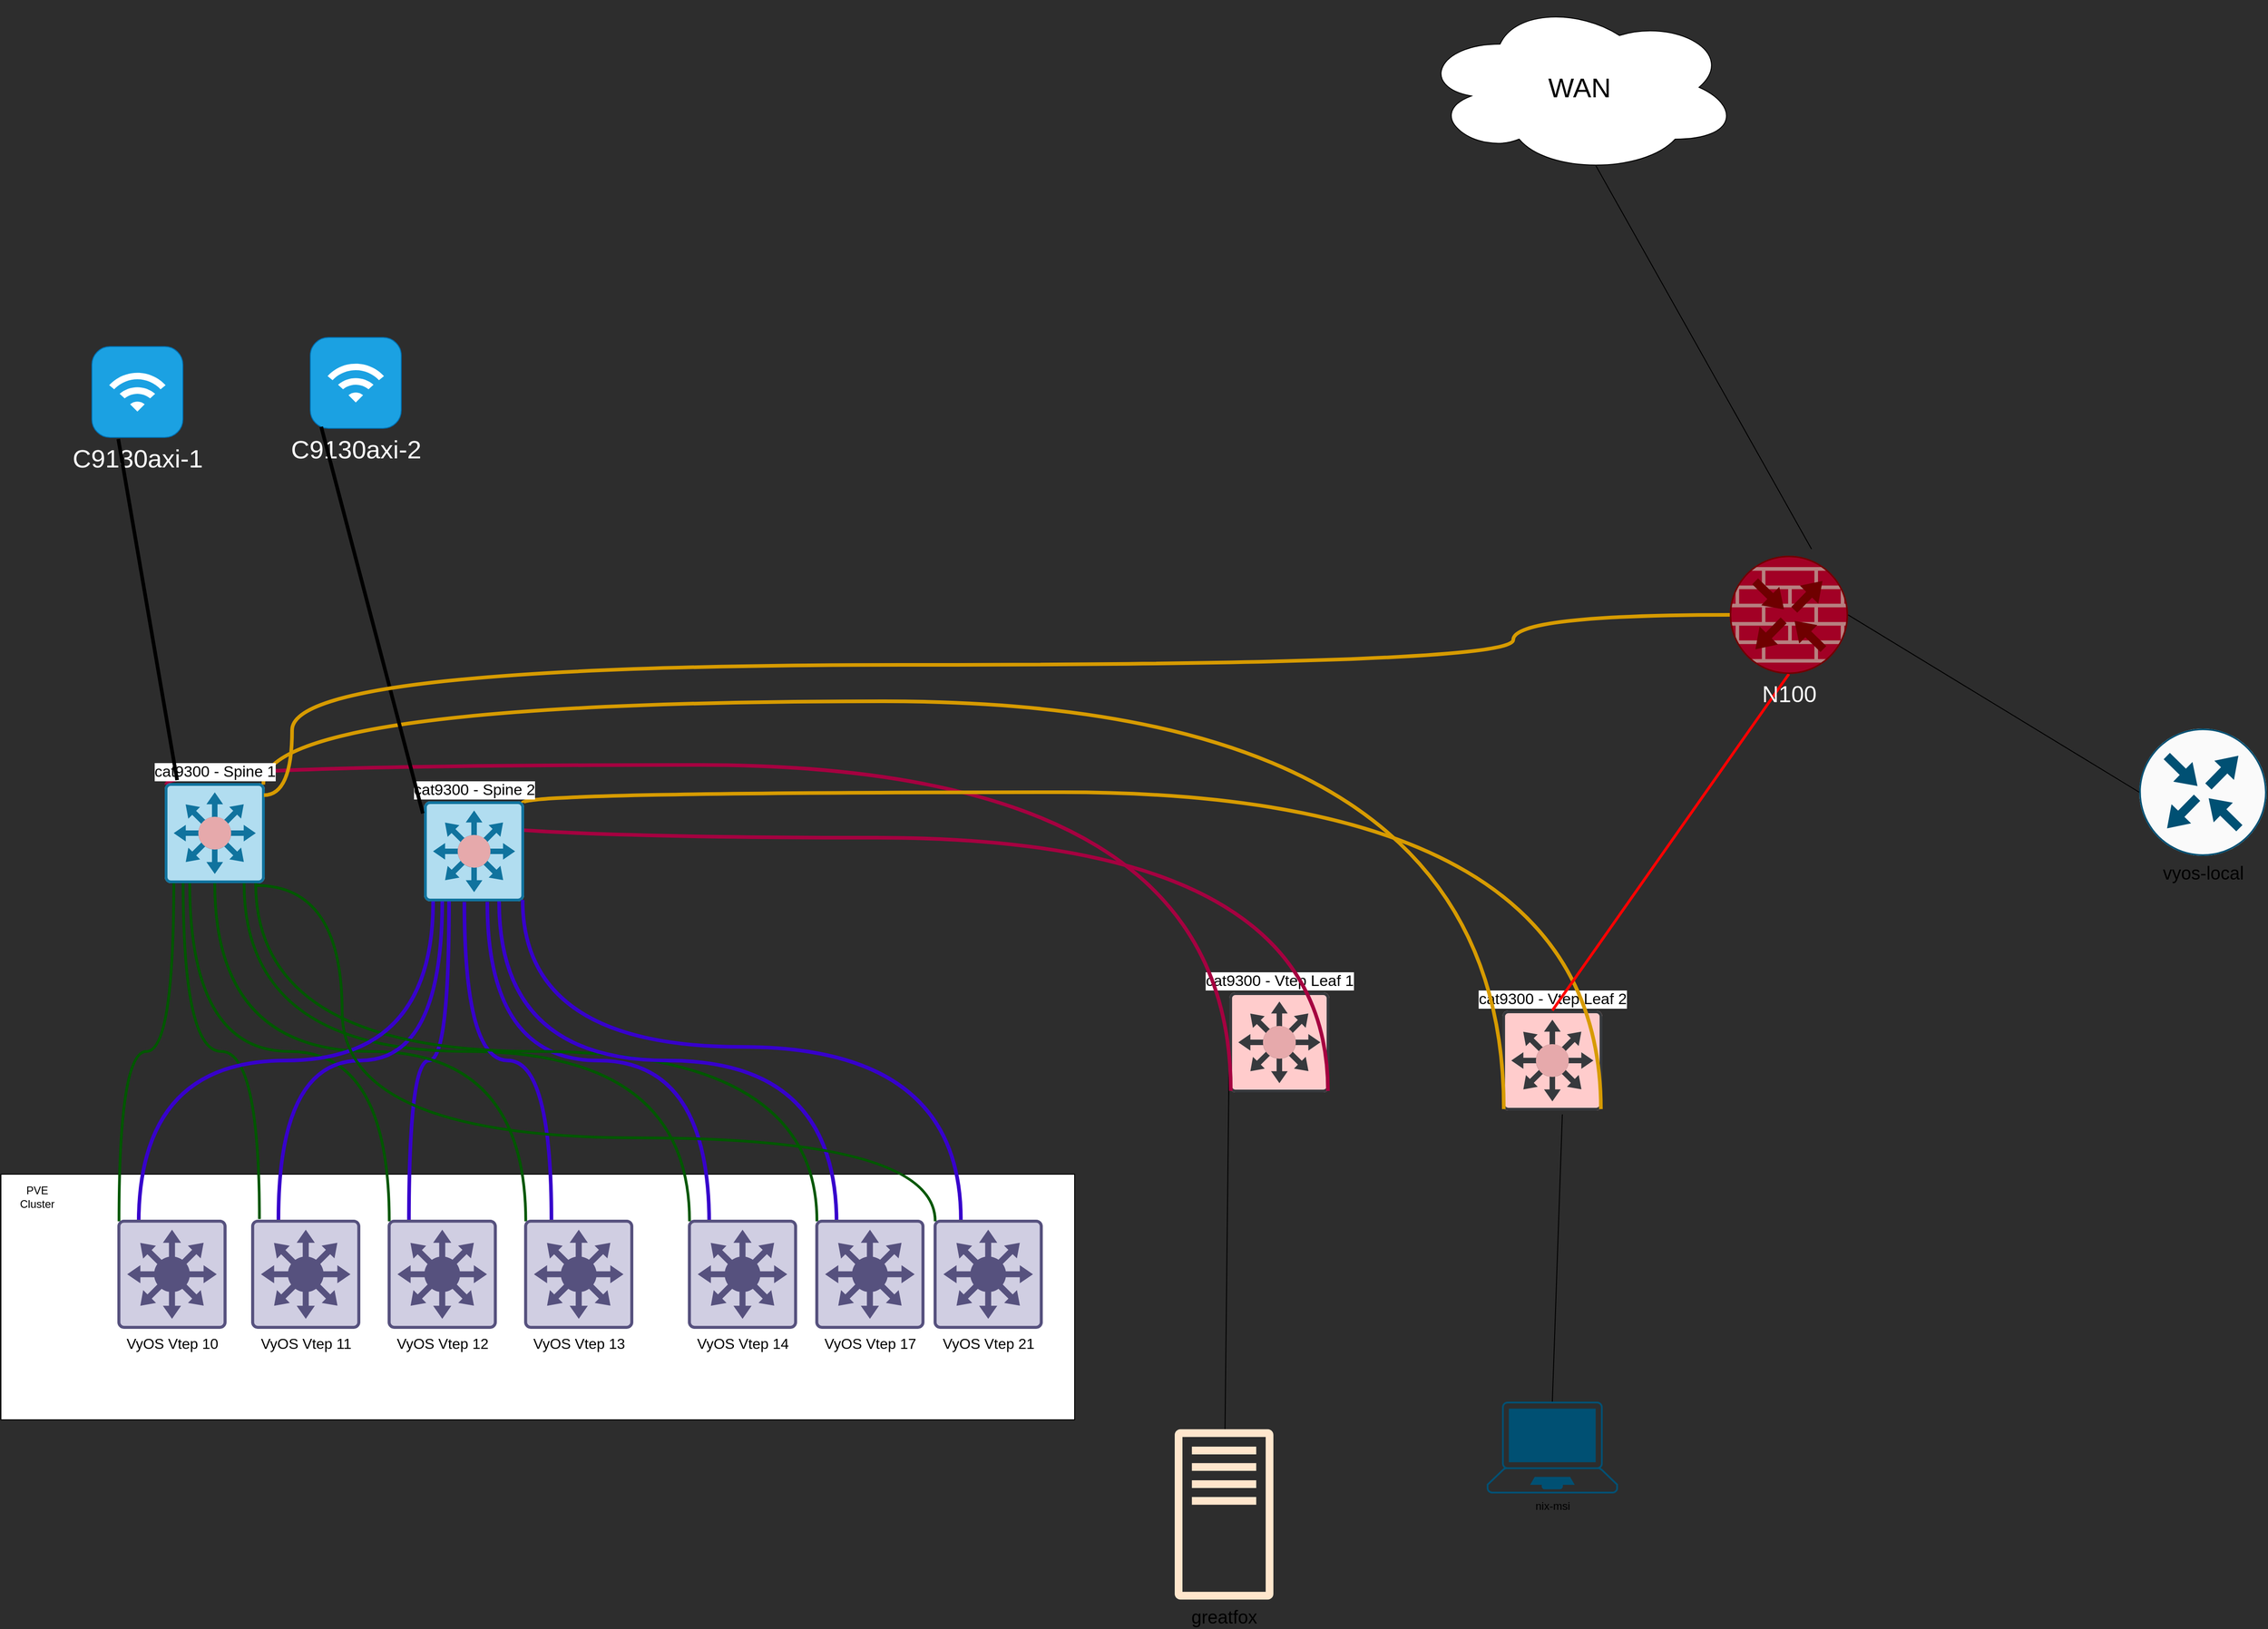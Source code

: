 <mxfile version="26.2.14">
  <diagram name="Page-1" id="Rgjj89eCdvNnS10fGYwV">
    <mxGraphModel dx="3766" dy="2291" grid="1" gridSize="10" guides="1" tooltips="1" connect="1" arrows="1" fold="1" page="1" pageScale="1" pageWidth="850" pageHeight="1100" background="#2D2D2D" math="0" shadow="0" adaptiveColors="simple">
      <root>
        <mxCell id="0" />
        <mxCell id="1" parent="0" />
        <mxCell id="LlokaoBQDyI7vfWsaAnD-50" value="" style="group" parent="1" vertex="1" connectable="0">
          <mxGeometry x="-1510" y="520" width="1180" height="270" as="geometry" />
        </mxCell>
        <mxCell id="LlokaoBQDyI7vfWsaAnD-48" value="" style="rounded=0;whiteSpace=wrap;html=1;movable=1;resizable=1;rotatable=1;deletable=1;editable=1;locked=0;connectable=1;" parent="LlokaoBQDyI7vfWsaAnD-50" vertex="1">
          <mxGeometry width="1180" height="270" as="geometry" />
        </mxCell>
        <mxCell id="LlokaoBQDyI7vfWsaAnD-49" value="PVE Cluster" style="text;html=1;align=center;verticalAlign=middle;whiteSpace=wrap;rounded=0;movable=1;resizable=1;rotatable=1;deletable=1;editable=1;locked=0;connectable=1;" parent="LlokaoBQDyI7vfWsaAnD-50" vertex="1">
          <mxGeometry x="10" y="10" width="60" height="30" as="geometry" />
        </mxCell>
        <mxCell id="M9V0LPsPL5QLTXEZbE1V-1" value="VyOS Vtep 21" style="sketch=0;points=[[0.015,0.015,0],[0.985,0.015,0],[0.985,0.985,0],[0.015,0.985,0],[0.25,0,0],[0.5,0,0],[0.75,0,0],[1,0.25,0],[1,0.5,0],[1,0.75,0],[0.75,1,0],[0.5,1,0],[0.25,1,0],[0,0.75,0],[0,0.5,0],[0,0.25,0]];verticalLabelPosition=bottom;html=1;verticalAlign=top;aspect=fixed;align=center;pointerEvents=1;shape=mxgraph.cisco19.rect;prIcon=l3_switch;fillColor=#d0cee2;strokeColor=#56517e;fontSize=16;labelBackgroundColor=default;" parent="LlokaoBQDyI7vfWsaAnD-50" vertex="1">
          <mxGeometry x="1025" y="50" width="120" height="120" as="geometry" />
        </mxCell>
        <mxCell id="PbtLvo4gmNFbYHyGWxIX-13" style="rounded=0;orthogonalLoop=1;jettySize=auto;html=1;exitX=0;exitY=0.5;exitDx=0;exitDy=0;exitPerimeter=0;endArrow=none;endFill=0;" parent="1" source="LlokaoBQDyI7vfWsaAnD-42" target="PbtLvo4gmNFbYHyGWxIX-12" edge="1">
          <mxGeometry relative="1" as="geometry" />
        </mxCell>
        <mxCell id="LlokaoBQDyI7vfWsaAnD-42" value="cat9300 - Vtep Leaf 1" style="sketch=0;points=[[0.015,0.015,0],[0.985,0.015,0],[0.985,0.985,0],[0.015,0.985,0],[0.25,0,0],[0.5,0,0],[0.75,0,0],[1,0.25,0],[1,0.5,0],[1,0.75,0],[0.75,1,0],[0.5,1,0],[0.25,1,0],[0,0.75,0],[0,0.5,0],[0,0.25,0]];verticalLabelPosition=top;html=1;verticalAlign=bottom;aspect=fixed;align=center;pointerEvents=1;shape=mxgraph.cisco19.rect;prIcon=secure_catalyst_switch_color2;labelBackgroundColor=default;fontSize=17;fillColor=#ffcccc;strokeColor=#36393d;labelPosition=center;" parent="1" vertex="1">
          <mxGeometry x="-160" y="320" width="110" height="110" as="geometry" />
        </mxCell>
        <mxCell id="LlokaoBQDyI7vfWsaAnD-43" value="cat9300 - Vtep Leaf 2" style="sketch=0;points=[[0.015,0.015,0],[0.985,0.015,0],[0.985,0.985,0],[0.015,0.985,0],[0.25,0,0],[0.5,0,0],[0.75,0,0],[1,0.25,0],[1,0.5,0],[1,0.75,0],[0.75,1,0],[0.5,1,0],[0.25,1,0],[0,0.75,0],[0,0.5,0],[0,0.25,0]];verticalLabelPosition=top;html=1;verticalAlign=bottom;aspect=fixed;align=center;pointerEvents=1;shape=mxgraph.cisco19.rect;prIcon=secure_catalyst_switch_color2;labelBackgroundColor=default;fontSize=17;fillColor=#ffcccc;strokeColor=#36393d;labelPosition=center;" parent="1" vertex="1">
          <mxGeometry x="140" y="340" width="110" height="110" as="geometry" />
        </mxCell>
        <mxCell id="LlokaoBQDyI7vfWsaAnD-44" style="rounded=0;orthogonalLoop=1;jettySize=auto;html=1;exitX=0.015;exitY=0.985;exitDx=0;exitDy=0;exitPerimeter=0;entryX=0.015;entryY=0.015;entryDx=0;entryDy=0;entryPerimeter=0;endArrow=none;endFill=0;edgeStyle=orthogonalEdgeStyle;curved=1;strokeWidth=4;fillColor=#d80073;strokeColor=#A50040;" parent="1" source="LlokaoBQDyI7vfWsaAnD-42" target="LlokaoBQDyI7vfWsaAnD-6" edge="1">
          <mxGeometry relative="1" as="geometry">
            <Array as="points">
              <mxPoint x="-158" y="70" />
              <mxPoint x="-1328" y="70" />
            </Array>
          </mxGeometry>
        </mxCell>
        <mxCell id="LlokaoBQDyI7vfWsaAnD-45" style="rounded=0;orthogonalLoop=1;jettySize=auto;html=1;exitX=0.985;exitY=0.985;exitDx=0;exitDy=0;exitPerimeter=0;entryX=0.018;entryY=0.1;entryDx=0;entryDy=0;entryPerimeter=0;endArrow=none;endFill=0;edgeStyle=orthogonalEdgeStyle;curved=1;strokeWidth=4;fillColor=#d80073;strokeColor=#A50040;" parent="1" source="LlokaoBQDyI7vfWsaAnD-42" target="LlokaoBQDyI7vfWsaAnD-10" edge="1">
          <mxGeometry relative="1" as="geometry">
            <Array as="points">
              <mxPoint x="-52" y="150" />
              <mxPoint x="-1043" y="150" />
            </Array>
          </mxGeometry>
        </mxCell>
        <mxCell id="LlokaoBQDyI7vfWsaAnD-46" style="rounded=0;orthogonalLoop=1;jettySize=auto;html=1;exitX=0.015;exitY=0.985;exitDx=0;exitDy=0;exitPerimeter=0;entryX=0.985;entryY=0.015;entryDx=0;entryDy=0;entryPerimeter=0;endArrow=none;endFill=0;edgeStyle=orthogonalEdgeStyle;curved=1;strokeWidth=4;fillColor=#ffcd28;strokeColor=#d79b00;gradientColor=#ffa500;" parent="1" source="LlokaoBQDyI7vfWsaAnD-43" target="LlokaoBQDyI7vfWsaAnD-6" edge="1">
          <mxGeometry relative="1" as="geometry">
            <Array as="points">
              <mxPoint x="142" />
              <mxPoint x="-1222" />
            </Array>
          </mxGeometry>
        </mxCell>
        <mxCell id="LlokaoBQDyI7vfWsaAnD-47" style="rounded=0;orthogonalLoop=1;jettySize=auto;html=1;exitX=0.985;exitY=0.985;exitDx=0;exitDy=0;exitPerimeter=0;entryX=0.985;entryY=0.015;entryDx=0;entryDy=0;entryPerimeter=0;endArrow=none;endFill=0;edgeStyle=orthogonalEdgeStyle;curved=1;strokeWidth=4;fillColor=#ffcd28;strokeColor=#d79b00;gradientColor=#ffa500;" parent="1" source="LlokaoBQDyI7vfWsaAnD-43" target="LlokaoBQDyI7vfWsaAnD-10" edge="1">
          <mxGeometry relative="1" as="geometry">
            <Array as="points">
              <mxPoint x="248" y="100" />
              <mxPoint x="-937" y="100" />
            </Array>
          </mxGeometry>
        </mxCell>
        <mxCell id="PbtLvo4gmNFbYHyGWxIX-12" value="greatfox" style="sketch=0;outlineConnect=0;fillColor=#ffe6cc;strokeColor=#d79b00;dashed=0;verticalLabelPosition=bottom;verticalAlign=top;align=center;html=1;fontSize=20;fontStyle=0;aspect=fixed;pointerEvents=1;shape=mxgraph.aws4.traditional_server;" parent="1" vertex="1">
          <mxGeometry x="-220.0" y="800" width="108.46" height="188" as="geometry" />
        </mxCell>
        <mxCell id="ef0nl-UPp9qs67J5QoKZ-1" value="nix-msi" style="points=[[0.13,0.02,0],[0.5,0,0],[0.87,0.02,0],[0.885,0.4,0],[0.985,0.985,0],[0.5,1,0],[0.015,0.985,0],[0.115,0.4,0]];verticalLabelPosition=bottom;sketch=0;html=1;verticalAlign=top;aspect=fixed;align=center;pointerEvents=1;shape=mxgraph.cisco19.laptop;fillColor=#005073;strokeColor=none;" parent="1" vertex="1">
          <mxGeometry x="122.86" y="770" width="144.29" height="101" as="geometry" />
        </mxCell>
        <mxCell id="ef0nl-UPp9qs67J5QoKZ-2" value="" style="endArrow=none;html=1;rounded=0;entryX=0.6;entryY=1.039;entryDx=0;entryDy=0;entryPerimeter=0;exitX=0.5;exitY=0;exitDx=0;exitDy=0;exitPerimeter=0;" parent="1" source="ef0nl-UPp9qs67J5QoKZ-1" target="LlokaoBQDyI7vfWsaAnD-43" edge="1">
          <mxGeometry width="50" height="50" relative="1" as="geometry">
            <mxPoint x="820" y="350" as="sourcePoint" />
            <mxPoint x="870" y="300" as="targetPoint" />
          </mxGeometry>
        </mxCell>
        <mxCell id="LlokaoBQDyI7vfWsaAnD-18" style="rounded=0;orthogonalLoop=1;jettySize=auto;html=1;exitX=0.076;exitY=-0.006;exitDx=0;exitDy=0;exitPerimeter=0;entryX=0.184;entryY=0.995;entryDx=0;entryDy=0;entryPerimeter=0;strokeColor=#005700;endArrow=none;endFill=0;edgeStyle=orthogonalEdgeStyle;curved=1;fillColor=#008a00;strokeWidth=3;" parent="1" source="LlokaoBQDyI7vfWsaAnD-15" target="LlokaoBQDyI7vfWsaAnD-6" edge="1">
          <mxGeometry relative="1" as="geometry">
            <mxPoint x="-1315.0" y="673.45" as="sourcePoint" />
            <mxPoint x="-1195.15" y="490" as="targetPoint" />
          </mxGeometry>
        </mxCell>
        <mxCell id="LlokaoBQDyI7vfWsaAnD-21" style="rounded=0;orthogonalLoop=1;jettySize=auto;html=1;exitX=0.25;exitY=1;exitDx=0;exitDy=0;exitPerimeter=0;entryX=0.015;entryY=0.015;entryDx=0;entryDy=0;entryPerimeter=0;endArrow=none;endFill=0;edgeStyle=orthogonalEdgeStyle;curved=1;fillColor=#008a00;strokeColor=#005700;strokeWidth=3;" parent="1" source="LlokaoBQDyI7vfWsaAnD-6" target="LlokaoBQDyI7vfWsaAnD-20" edge="1">
          <mxGeometry relative="1" as="geometry" />
        </mxCell>
        <mxCell id="LlokaoBQDyI7vfWsaAnD-22" style="rounded=0;orthogonalLoop=1;jettySize=auto;html=1;exitX=0.25;exitY=1;exitDx=0;exitDy=0;exitPerimeter=0;entryX=0.195;entryY=0.034;entryDx=0;entryDy=0;entryPerimeter=0;endArrow=none;endFill=0;edgeStyle=orthogonalEdgeStyle;curved=1;strokeWidth=4;fillColor=#6a00ff;strokeColor=#3700CC;" parent="1" source="LlokaoBQDyI7vfWsaAnD-10" target="LlokaoBQDyI7vfWsaAnD-20" edge="1">
          <mxGeometry relative="1" as="geometry" />
        </mxCell>
        <mxCell id="LlokaoBQDyI7vfWsaAnD-24" style="rounded=0;orthogonalLoop=1;jettySize=auto;html=1;exitX=0.5;exitY=1;exitDx=0;exitDy=0;exitPerimeter=0;entryX=0.015;entryY=0.015;entryDx=0;entryDy=0;entryPerimeter=0;endArrow=none;endFill=0;edgeStyle=orthogonalEdgeStyle;curved=1;fillColor=#008a00;strokeColor=#005700;strokeWidth=3;" parent="1" source="LlokaoBQDyI7vfWsaAnD-6" target="LlokaoBQDyI7vfWsaAnD-23" edge="1">
          <mxGeometry relative="1" as="geometry">
            <mxPoint x="-1017" y="480" as="sourcePoint" />
          </mxGeometry>
        </mxCell>
        <mxCell id="LlokaoBQDyI7vfWsaAnD-27" style="rounded=0;orthogonalLoop=1;jettySize=auto;html=1;entryX=0.015;entryY=0.015;entryDx=0;entryDy=0;entryPerimeter=0;endArrow=none;endFill=0;exitX=0.793;exitY=0.998;exitDx=0;exitDy=0;exitPerimeter=0;edgeStyle=orthogonalEdgeStyle;curved=1;fillColor=#008a00;strokeColor=#005700;strokeWidth=3;" parent="1" source="LlokaoBQDyI7vfWsaAnD-6" target="LlokaoBQDyI7vfWsaAnD-26" edge="1">
          <mxGeometry relative="1" as="geometry">
            <mxPoint x="-1105" y="480" as="sourcePoint" />
          </mxGeometry>
        </mxCell>
        <mxCell id="LlokaoBQDyI7vfWsaAnD-28" style="rounded=0;orthogonalLoop=1;jettySize=auto;html=1;exitX=0.632;exitY=1.004;exitDx=0;exitDy=0;exitPerimeter=0;entryX=0.195;entryY=0.034;entryDx=0;entryDy=0;entryPerimeter=0;endArrow=none;endFill=0;edgeStyle=orthogonalEdgeStyle;curved=1;strokeWidth=4;fillColor=#6a00ff;strokeColor=#3700CC;" parent="1" source="LlokaoBQDyI7vfWsaAnD-10" target="LlokaoBQDyI7vfWsaAnD-26" edge="1">
          <mxGeometry relative="1" as="geometry">
            <mxPoint x="-637" y="480" as="sourcePoint" />
          </mxGeometry>
        </mxCell>
        <mxCell id="LlokaoBQDyI7vfWsaAnD-29" style="edgeStyle=orthogonalEdgeStyle;rounded=0;orthogonalLoop=1;jettySize=auto;html=1;exitX=0.25;exitY=0;exitDx=0;exitDy=0;exitPerimeter=0;entryX=0.182;entryY=1;entryDx=0;entryDy=0;entryPerimeter=0;endArrow=none;endFill=0;curved=1;strokeWidth=4;fillColor=#6a00ff;strokeColor=#3700CC;" parent="1" source="LlokaoBQDyI7vfWsaAnD-15" target="LlokaoBQDyI7vfWsaAnD-10" edge="1">
          <mxGeometry relative="1" as="geometry" />
        </mxCell>
        <mxCell id="LlokaoBQDyI7vfWsaAnD-30" style="edgeStyle=orthogonalEdgeStyle;rounded=0;orthogonalLoop=1;jettySize=auto;html=1;exitX=0.25;exitY=0;exitDx=0;exitDy=0;exitPerimeter=0;entryX=0.403;entryY=1.006;entryDx=0;entryDy=0;entryPerimeter=0;curved=1;endArrow=none;endFill=0;strokeWidth=4;fillColor=#6a00ff;strokeColor=#3700CC;" parent="1" source="LlokaoBQDyI7vfWsaAnD-23" target="LlokaoBQDyI7vfWsaAnD-10" edge="1">
          <mxGeometry relative="1" as="geometry" />
        </mxCell>
        <mxCell id="LlokaoBQDyI7vfWsaAnD-34" style="rounded=0;orthogonalLoop=1;jettySize=auto;html=1;entryX=0.015;entryY=0.015;entryDx=0;entryDy=0;entryPerimeter=0;endArrow=none;endFill=0;exitX=0.909;exitY=1;exitDx=0;exitDy=0;exitPerimeter=0;edgeStyle=orthogonalEdgeStyle;curved=1;fillColor=#008a00;strokeColor=#005700;strokeWidth=3;" parent="1" source="LlokaoBQDyI7vfWsaAnD-6" target="LlokaoBQDyI7vfWsaAnD-33" edge="1">
          <mxGeometry relative="1" as="geometry">
            <mxPoint x="-1008" y="400" as="sourcePoint" />
          </mxGeometry>
        </mxCell>
        <mxCell id="LlokaoBQDyI7vfWsaAnD-35" style="rounded=0;orthogonalLoop=1;jettySize=auto;html=1;exitX=0.75;exitY=1;exitDx=0;exitDy=0;exitPerimeter=0;entryX=0.195;entryY=0.034;entryDx=0;entryDy=0;entryPerimeter=0;endArrow=none;endFill=0;edgeStyle=orthogonalEdgeStyle;curved=1;strokeWidth=4;fillColor=#6a00ff;strokeColor=#3700CC;" parent="1" source="LlokaoBQDyI7vfWsaAnD-10" target="LlokaoBQDyI7vfWsaAnD-33" edge="1">
          <mxGeometry relative="1" as="geometry">
            <mxPoint x="-636" y="403" as="sourcePoint" />
          </mxGeometry>
        </mxCell>
        <mxCell id="LlokaoBQDyI7vfWsaAnD-37" style="rounded=0;orthogonalLoop=1;jettySize=auto;html=1;entryX=0.015;entryY=0.015;entryDx=0;entryDy=0;entryPerimeter=0;endArrow=none;endFill=0;edgeStyle=orthogonalEdgeStyle;curved=1;exitX=0.091;exitY=1;exitDx=0;exitDy=0;exitPerimeter=0;fillColor=#008a00;strokeColor=#005700;strokeWidth=3;" parent="1" source="LlokaoBQDyI7vfWsaAnD-6" target="LlokaoBQDyI7vfWsaAnD-36" edge="1">
          <mxGeometry relative="1" as="geometry">
            <mxPoint x="-1225" y="410" as="sourcePoint" />
          </mxGeometry>
        </mxCell>
        <mxCell id="LlokaoBQDyI7vfWsaAnD-38" style="rounded=0;orthogonalLoop=1;jettySize=auto;html=1;exitX=0.091;exitY=1;exitDx=0;exitDy=0;exitPerimeter=0;entryX=0.195;entryY=0.034;entryDx=0;entryDy=0;entryPerimeter=0;endArrow=none;endFill=0;edgeStyle=orthogonalEdgeStyle;curved=1;strokeWidth=4;fillColor=#6a00ff;strokeColor=#3700CC;" parent="1" source="LlokaoBQDyI7vfWsaAnD-10" target="LlokaoBQDyI7vfWsaAnD-36" edge="1">
          <mxGeometry relative="1" as="geometry">
            <mxPoint x="-1403" y="403" as="sourcePoint" />
          </mxGeometry>
        </mxCell>
        <mxCell id="LlokaoBQDyI7vfWsaAnD-6" value="cat9300 - Spine 1" style="sketch=0;points=[[0.015,0.015,0],[0.985,0.015,0],[0.985,0.985,0],[0.015,0.985,0],[0.25,0,0],[0.5,0,0],[0.75,0,0],[1,0.25,0],[1,0.5,0],[1,0.75,0],[0.75,1,0],[0.5,1,0],[0.25,1,0],[0,0.75,0],[0,0.5,0],[0,0.25,0]];verticalLabelPosition=top;html=1;verticalAlign=bottom;aspect=fixed;align=center;pointerEvents=1;shape=mxgraph.cisco19.rect;prIcon=secure_catalyst_switch_color2;labelBackgroundColor=default;fontSize=17;fillColor=#b1ddf0;strokeColor=#10739e;labelPosition=center;" parent="1" vertex="1">
          <mxGeometry x="-1330" y="90" width="110" height="110" as="geometry" />
        </mxCell>
        <mxCell id="LlokaoBQDyI7vfWsaAnD-10" value="cat9300 - Spine 2" style="sketch=0;points=[[0.015,0.015,0],[0.985,0.015,0],[0.985,0.985,0],[0.015,0.985,0],[0.25,0,0],[0.5,0,0],[0.75,0,0],[1,0.25,0],[1,0.5,0],[1,0.75,0],[0.75,1,0],[0.5,1,0],[0.25,1,0],[0,0.75,0],[0,0.5,0],[0,0.25,0]];verticalLabelPosition=top;html=1;verticalAlign=bottom;aspect=fixed;align=center;pointerEvents=1;shape=mxgraph.cisco19.rect;prIcon=secure_catalyst_switch_color2;labelBackgroundColor=default;fontSize=17;fillColor=#b1ddf0;strokeColor=#10739e;labelPosition=center;" parent="1" vertex="1">
          <mxGeometry x="-1045" y="110" width="110" height="110" as="geometry" />
        </mxCell>
        <mxCell id="LlokaoBQDyI7vfWsaAnD-15" value="VyOS Vtep 11" style="sketch=0;points=[[0.015,0.015,0],[0.985,0.015,0],[0.985,0.985,0],[0.015,0.985,0],[0.25,0,0],[0.5,0,0],[0.75,0,0],[1,0.25,0],[1,0.5,0],[1,0.75,0],[0.75,1,0],[0.5,1,0],[0.25,1,0],[0,0.75,0],[0,0.5,0],[0,0.25,0]];verticalLabelPosition=bottom;html=1;verticalAlign=top;aspect=fixed;align=center;pointerEvents=1;shape=mxgraph.cisco19.rect;prIcon=l3_switch;fillColor=#d0cee2;strokeColor=#56517e;fontSize=16;labelBackgroundColor=default;" parent="1" vertex="1">
          <mxGeometry x="-1235" y="570" width="120" height="120" as="geometry" />
        </mxCell>
        <mxCell id="LlokaoBQDyI7vfWsaAnD-20" value="VyOS Vtep 12" style="sketch=0;points=[[0.015,0.015,0],[0.985,0.015,0],[0.985,0.985,0],[0.015,0.985,0],[0.25,0,0],[0.5,0,0],[0.75,0,0],[1,0.25,0],[1,0.5,0],[1,0.75,0],[0.75,1,0],[0.5,1,0],[0.25,1,0],[0,0.75,0],[0,0.5,0],[0,0.25,0]];verticalLabelPosition=bottom;html=1;verticalAlign=top;aspect=fixed;align=center;pointerEvents=1;shape=mxgraph.cisco19.rect;prIcon=l3_switch;fillColor=#d0cee2;strokeColor=#56517e;fontSize=16;labelBackgroundColor=default;" parent="1" vertex="1">
          <mxGeometry x="-1085" y="570" width="120" height="120" as="geometry" />
        </mxCell>
        <mxCell id="LlokaoBQDyI7vfWsaAnD-23" value="VyOS Vtep 13" style="sketch=0;points=[[0.015,0.015,0],[0.985,0.015,0],[0.985,0.985,0],[0.015,0.985,0],[0.25,0,0],[0.5,0,0],[0.75,0,0],[1,0.25,0],[1,0.5,0],[1,0.75,0],[0.75,1,0],[0.5,1,0],[0.25,1,0],[0,0.75,0],[0,0.5,0],[0,0.25,0]];verticalLabelPosition=bottom;html=1;verticalAlign=top;aspect=fixed;align=center;pointerEvents=1;shape=mxgraph.cisco19.rect;prIcon=l3_switch;fillColor=#d0cee2;strokeColor=#56517e;fontSize=16;labelBackgroundColor=default;" parent="1" vertex="1">
          <mxGeometry x="-935" y="570" width="120" height="120" as="geometry" />
        </mxCell>
        <mxCell id="LlokaoBQDyI7vfWsaAnD-26" value="VyOS Vtep 14" style="sketch=0;points=[[0.015,0.015,0],[0.985,0.015,0],[0.985,0.985,0],[0.015,0.985,0],[0.25,0,0],[0.5,0,0],[0.75,0,0],[1,0.25,0],[1,0.5,0],[1,0.75,0],[0.75,1,0],[0.5,1,0],[0.25,1,0],[0,0.75,0],[0,0.5,0],[0,0.25,0]];verticalLabelPosition=bottom;html=1;verticalAlign=top;aspect=fixed;align=center;pointerEvents=1;shape=mxgraph.cisco19.rect;prIcon=l3_switch;fillColor=#d0cee2;strokeColor=#56517e;fontSize=16;labelBackgroundColor=default;" parent="1" vertex="1">
          <mxGeometry x="-755" y="570" width="120" height="120" as="geometry" />
        </mxCell>
        <mxCell id="LlokaoBQDyI7vfWsaAnD-33" value="VyOS Vtep 17" style="sketch=0;points=[[0.015,0.015,0],[0.985,0.015,0],[0.985,0.985,0],[0.015,0.985,0],[0.25,0,0],[0.5,0,0],[0.75,0,0],[1,0.25,0],[1,0.5,0],[1,0.75,0],[0.75,1,0],[0.5,1,0],[0.25,1,0],[0,0.75,0],[0,0.5,0],[0,0.25,0]];verticalLabelPosition=bottom;html=1;verticalAlign=top;aspect=fixed;align=center;pointerEvents=1;shape=mxgraph.cisco19.rect;prIcon=l3_switch;fillColor=#d0cee2;strokeColor=#56517e;fontSize=16;labelBackgroundColor=default;" parent="1" vertex="1">
          <mxGeometry x="-615" y="570" width="120" height="120" as="geometry" />
        </mxCell>
        <mxCell id="LlokaoBQDyI7vfWsaAnD-36" value="VyOS Vtep 10" style="sketch=0;points=[[0.015,0.015,0],[0.985,0.015,0],[0.985,0.985,0],[0.015,0.985,0],[0.25,0,0],[0.5,0,0],[0.75,0,0],[1,0.25,0],[1,0.5,0],[1,0.75,0],[0.75,1,0],[0.5,1,0],[0.25,1,0],[0,0.75,0],[0,0.5,0],[0,0.25,0]];verticalLabelPosition=bottom;html=1;verticalAlign=top;aspect=fixed;align=center;pointerEvents=1;shape=mxgraph.cisco19.rect;prIcon=l3_switch;fillColor=#d0cee2;strokeColor=#56517e;fontSize=16;labelBackgroundColor=default;" parent="1" vertex="1">
          <mxGeometry x="-1382" y="570" width="120" height="120" as="geometry" />
        </mxCell>
        <mxCell id="ef0nl-UPp9qs67J5QoKZ-6" value="&lt;font style=&quot;font-size: 30px;&quot;&gt;WAN&lt;/font&gt;" style="ellipse;shape=cloud;whiteSpace=wrap;html=1;" parent="1" vertex="1">
          <mxGeometry x="50" y="-770" width="350" height="190" as="geometry" />
        </mxCell>
        <mxCell id="ef0nl-UPp9qs67J5QoKZ-7" value="" style="endArrow=none;html=1;rounded=0;exitX=0.5;exitY=0;exitDx=0;exitDy=0;exitPerimeter=0;entryX=0.5;entryY=1;entryDx=0;entryDy=0;entryPerimeter=0;strokeWidth=3;strokeColor=#FF0000;" parent="1" source="LlokaoBQDyI7vfWsaAnD-43" target="ef0nl-UPp9qs67J5QoKZ-10" edge="1">
          <mxGeometry width="50" height="50" relative="1" as="geometry">
            <mxPoint x="-250" y="80" as="sourcePoint" />
            <mxPoint x="210.668" y="-102" as="targetPoint" />
          </mxGeometry>
        </mxCell>
        <mxCell id="ef0nl-UPp9qs67J5QoKZ-8" value="" style="endArrow=none;html=1;rounded=0;entryX=0.55;entryY=0.95;entryDx=0;entryDy=0;entryPerimeter=0;exitX=0.691;exitY=-0.057;exitDx=0;exitDy=0;exitPerimeter=0;" parent="1" source="ef0nl-UPp9qs67J5QoKZ-10" target="ef0nl-UPp9qs67J5QoKZ-6" edge="1">
          <mxGeometry width="50" height="50" relative="1" as="geometry">
            <mxPoint x="220.808" y="-290" as="sourcePoint" />
            <mxPoint x="-200" y="30" as="targetPoint" />
          </mxGeometry>
        </mxCell>
        <mxCell id="ef0nl-UPp9qs67J5QoKZ-10" value="&lt;font style=&quot;font-size: 25px;&quot;&gt;N100&lt;/font&gt;" style="sketch=0;points=[[0.5,0,0],[1,0.5,0],[0.5,1,0],[0,0.5,0],[0.145,0.145,0],[0.856,0.145,0],[0.855,0.856,0],[0.145,0.855,0]];verticalLabelPosition=bottom;html=1;verticalAlign=top;aspect=fixed;align=center;pointerEvents=1;shape=mxgraph.cisco19.rect;prIcon=router_with_firewall;fillColor=#a20025;strokeColor=#6F0000;fontColor=#ffffff;" parent="1" vertex="1">
          <mxGeometry x="390" y="-160" width="130" height="130" as="geometry" />
        </mxCell>
        <mxCell id="ef0nl-UPp9qs67J5QoKZ-11" value="&lt;font style=&quot;font-size: 28px;&quot;&gt;C9130axi-1&lt;/font&gt;" style="html=1;strokeWidth=1;shadow=0;dashed=0;shape=mxgraph.ios7.misc.wifi;fillColor=#1ba1e2;strokeColor=#006EAF;buttonText=;strokeColor2=#222222;fontSize=20;verticalLabelPosition=bottom;verticalAlign=top;align=center;sketch=0;fontColor=#ffffff;" parent="1" vertex="1">
          <mxGeometry x="-1410" y="-390" width="100" height="100" as="geometry" />
        </mxCell>
        <mxCell id="ef0nl-UPp9qs67J5QoKZ-14" value="" style="endArrow=none;html=1;rounded=0;exitX=1;exitY=0.5;exitDx=0;exitDy=0;exitPerimeter=0;entryX=0;entryY=0.5;entryDx=0;entryDy=0;entryPerimeter=0;" parent="1" source="ef0nl-UPp9qs67J5QoKZ-10" target="ef0nl-UPp9qs67J5QoKZ-15" edge="1">
          <mxGeometry width="50" height="50" relative="1" as="geometry">
            <mxPoint x="540" y="-85" as="sourcePoint" />
            <mxPoint x="820" y="70" as="targetPoint" />
          </mxGeometry>
        </mxCell>
        <mxCell id="ef0nl-UPp9qs67J5QoKZ-15" value="&lt;font style=&quot;font-size: 20px;&quot;&gt;vyos-local&lt;/font&gt;" style="sketch=0;points=[[0.5,0,0],[1,0.5,0],[0.5,1,0],[0,0.5,0],[0.145,0.145,0],[0.856,0.145,0],[0.855,0.856,0],[0.145,0.855,0]];verticalLabelPosition=bottom;html=1;verticalAlign=top;aspect=fixed;align=center;pointerEvents=1;shape=mxgraph.cisco19.rect;prIcon=router;fillColor=#FAFAFA;strokeColor=#005073;" parent="1" vertex="1">
          <mxGeometry x="840" y="30" width="140" height="140" as="geometry" />
        </mxCell>
        <mxCell id="M9V0LPsPL5QLTXEZbE1V-3" style="rounded=0;orthogonalLoop=1;jettySize=auto;html=1;entryX=0.015;entryY=0.015;entryDx=0;entryDy=0;entryPerimeter=0;endArrow=none;endFill=0;exitX=0.913;exitY=1.023;exitDx=0;exitDy=0;exitPerimeter=0;edgeStyle=orthogonalEdgeStyle;curved=1;fillColor=#008a00;strokeColor=#005700;strokeWidth=3;" parent="1" source="LlokaoBQDyI7vfWsaAnD-6" target="M9V0LPsPL5QLTXEZbE1V-1" edge="1">
          <mxGeometry relative="1" as="geometry">
            <mxPoint x="-1125" y="410" as="sourcePoint" />
            <mxPoint x="-603" y="582" as="targetPoint" />
            <Array as="points">
              <mxPoint x="-1135" y="480" />
              <mxPoint x="-483" y="480" />
            </Array>
          </mxGeometry>
        </mxCell>
        <mxCell id="M9V0LPsPL5QLTXEZbE1V-5" style="rounded=0;orthogonalLoop=1;jettySize=auto;html=1;exitX=0.985;exitY=0.985;exitDx=0;exitDy=0;exitPerimeter=0;entryX=0.25;entryY=0;entryDx=0;entryDy=0;entryPerimeter=0;endArrow=none;endFill=0;edgeStyle=orthogonalEdgeStyle;curved=1;strokeWidth=4;fillColor=#6a00ff;strokeColor=#3700CC;" parent="1" source="LlokaoBQDyI7vfWsaAnD-10" target="M9V0LPsPL5QLTXEZbE1V-1" edge="1">
          <mxGeometry relative="1" as="geometry">
            <mxPoint x="-952" y="230" as="sourcePoint" />
            <mxPoint x="-582" y="584" as="targetPoint" />
            <Array as="points">
              <mxPoint x="-937" y="380" />
              <mxPoint x="-455" y="380" />
            </Array>
          </mxGeometry>
        </mxCell>
        <mxCell id="M9V0LPsPL5QLTXEZbE1V-6" value="&lt;font style=&quot;font-size: 28px;&quot;&gt;C9130axi-2&lt;/font&gt;" style="html=1;strokeWidth=1;shadow=0;dashed=0;shape=mxgraph.ios7.misc.wifi;fillColor=#1ba1e2;strokeColor=#006EAF;buttonText=;strokeColor2=#222222;fontSize=20;verticalLabelPosition=bottom;verticalAlign=top;align=center;sketch=0;fontColor=#ffffff;" parent="1" vertex="1">
          <mxGeometry x="-1170" y="-400" width="100" height="100" as="geometry" />
        </mxCell>
        <mxCell id="M9V0LPsPL5QLTXEZbE1V-8" value="" style="endArrow=none;html=1;rounded=0;exitX=0.124;exitY=-0.03;exitDx=0;exitDy=0;exitPerimeter=0;entryX=0.29;entryY=1.017;entryDx=0;entryDy=0;entryPerimeter=0;strokeWidth=4;" parent="1" source="LlokaoBQDyI7vfWsaAnD-6" target="ef0nl-UPp9qs67J5QoKZ-11" edge="1">
          <mxGeometry width="50" height="50" relative="1" as="geometry">
            <mxPoint x="10" y="250" as="sourcePoint" />
            <mxPoint x="60" y="200" as="targetPoint" />
          </mxGeometry>
        </mxCell>
        <mxCell id="M9V0LPsPL5QLTXEZbE1V-9" value="" style="endArrow=none;html=1;rounded=0;exitX=-0.012;exitY=0.121;exitDx=0;exitDy=0;exitPerimeter=0;entryX=0.12;entryY=0.983;entryDx=0;entryDy=0;entryPerimeter=0;strokeWidth=4;" parent="1" source="LlokaoBQDyI7vfWsaAnD-10" target="M9V0LPsPL5QLTXEZbE1V-6" edge="1">
          <mxGeometry width="50" height="50" relative="1" as="geometry">
            <mxPoint x="-1306" y="97" as="sourcePoint" />
            <mxPoint x="-1080" y="-420" as="targetPoint" />
          </mxGeometry>
        </mxCell>
        <mxCell id="M9V0LPsPL5QLTXEZbE1V-10" style="rounded=0;orthogonalLoop=1;jettySize=auto;html=1;exitX=0;exitY=0.5;exitDx=0;exitDy=0;exitPerimeter=0;entryX=0.991;entryY=0.121;entryDx=0;entryDy=0;entryPerimeter=0;endArrow=none;endFill=0;edgeStyle=orthogonalEdgeStyle;curved=1;strokeWidth=4;fillColor=#ffcd28;strokeColor=#d79b00;gradientColor=#ffa500;" parent="1" source="ef0nl-UPp9qs67J5QoKZ-10" target="LlokaoBQDyI7vfWsaAnD-6" edge="1">
          <mxGeometry relative="1" as="geometry">
            <mxPoint x="152" y="458" as="sourcePoint" />
            <mxPoint x="-1212" y="102" as="targetPoint" />
            <Array as="points">
              <mxPoint x="152" y="-95" />
              <mxPoint x="152" y="-40" />
              <mxPoint x="-1190" y="-40" />
              <mxPoint x="-1190" y="103" />
            </Array>
          </mxGeometry>
        </mxCell>
      </root>
    </mxGraphModel>
  </diagram>
</mxfile>
